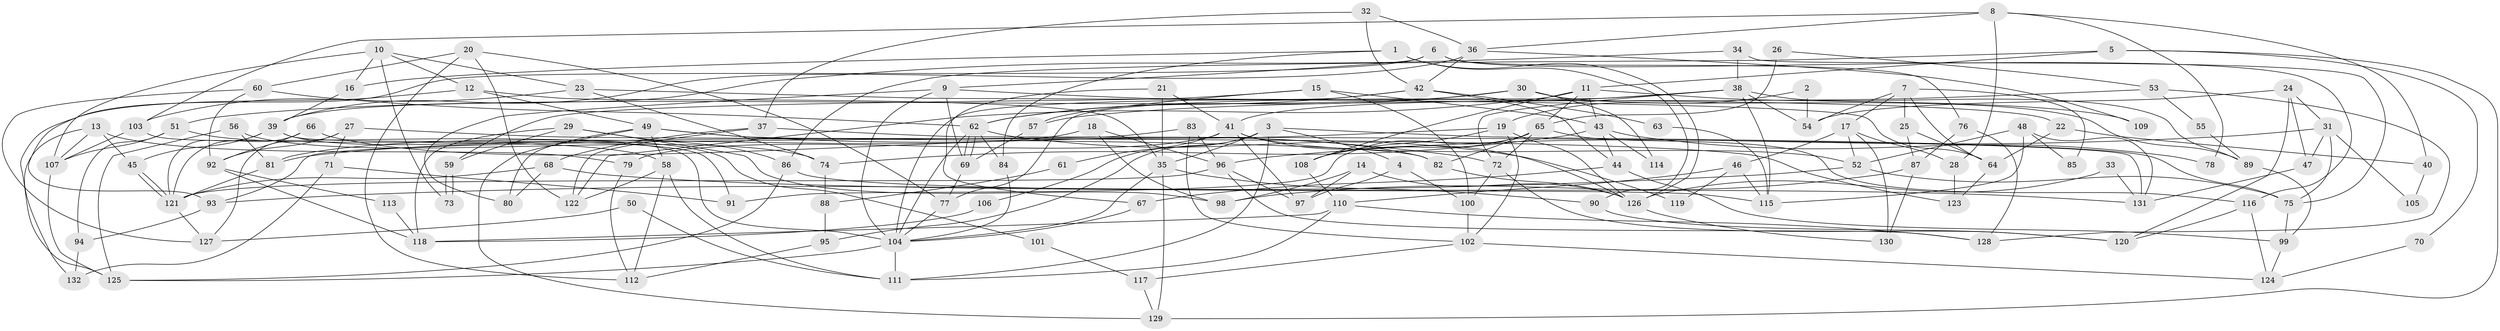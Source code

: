 // coarse degree distribution, {6: 0.175, 4: 0.075, 5: 0.1, 9: 0.075, 8: 0.125, 10: 0.1, 3: 0.075, 7: 0.225, 11: 0.025, 12: 0.025}
// Generated by graph-tools (version 1.1) at 2025/37/03/04/25 23:37:01]
// undirected, 132 vertices, 264 edges
graph export_dot {
  node [color=gray90,style=filled];
  1;
  2;
  3;
  4;
  5;
  6;
  7;
  8;
  9;
  10;
  11;
  12;
  13;
  14;
  15;
  16;
  17;
  18;
  19;
  20;
  21;
  22;
  23;
  24;
  25;
  26;
  27;
  28;
  29;
  30;
  31;
  32;
  33;
  34;
  35;
  36;
  37;
  38;
  39;
  40;
  41;
  42;
  43;
  44;
  45;
  46;
  47;
  48;
  49;
  50;
  51;
  52;
  53;
  54;
  55;
  56;
  57;
  58;
  59;
  60;
  61;
  62;
  63;
  64;
  65;
  66;
  67;
  68;
  69;
  70;
  71;
  72;
  73;
  74;
  75;
  76;
  77;
  78;
  79;
  80;
  81;
  82;
  83;
  84;
  85;
  86;
  87;
  88;
  89;
  90;
  91;
  92;
  93;
  94;
  95;
  96;
  97;
  98;
  99;
  100;
  101;
  102;
  103;
  104;
  105;
  106;
  107;
  108;
  109;
  110;
  111;
  112;
  113;
  114;
  115;
  116;
  117;
  118;
  119;
  120;
  121;
  122;
  123;
  124;
  125;
  126;
  127;
  128;
  129;
  130;
  131;
  132;
  1 -- 84;
  1 -- 16;
  1 -- 90;
  1 -- 126;
  2 -- 54;
  2 -- 19;
  3 -- 4;
  3 -- 111;
  3 -- 35;
  3 -- 75;
  3 -- 95;
  3 -- 106;
  4 -- 97;
  4 -- 100;
  5 -- 86;
  5 -- 129;
  5 -- 11;
  5 -- 70;
  6 -- 9;
  6 -- 116;
  6 -- 76;
  6 -- 93;
  7 -- 17;
  7 -- 54;
  7 -- 25;
  7 -- 64;
  7 -- 85;
  8 -- 103;
  8 -- 36;
  8 -- 28;
  8 -- 40;
  8 -- 78;
  9 -- 104;
  9 -- 69;
  9 -- 22;
  9 -- 80;
  10 -- 23;
  10 -- 12;
  10 -- 16;
  10 -- 73;
  10 -- 107;
  11 -- 108;
  11 -- 43;
  11 -- 65;
  11 -- 109;
  11 -- 122;
  12 -- 49;
  12 -- 35;
  12 -- 125;
  13 -- 107;
  13 -- 45;
  13 -- 79;
  13 -- 132;
  14 -- 98;
  14 -- 126;
  14 -- 97;
  15 -- 43;
  15 -- 100;
  15 -- 57;
  15 -- 59;
  16 -- 39;
  17 -- 28;
  17 -- 130;
  17 -- 46;
  17 -- 52;
  18 -- 81;
  18 -- 96;
  18 -- 98;
  19 -- 126;
  19 -- 108;
  19 -- 81;
  19 -- 102;
  20 -- 122;
  20 -- 77;
  20 -- 60;
  20 -- 112;
  21 -- 41;
  21 -- 35;
  21 -- 67;
  22 -- 64;
  22 -- 40;
  23 -- 74;
  23 -- 103;
  23 -- 64;
  24 -- 47;
  24 -- 31;
  24 -- 54;
  24 -- 120;
  25 -- 64;
  25 -- 87;
  26 -- 53;
  26 -- 65;
  27 -- 92;
  27 -- 71;
  27 -- 123;
  27 -- 127;
  28 -- 123;
  29 -- 98;
  29 -- 59;
  29 -- 86;
  29 -- 118;
  30 -- 51;
  30 -- 62;
  30 -- 89;
  30 -- 114;
  31 -- 96;
  31 -- 75;
  31 -- 47;
  31 -- 105;
  32 -- 37;
  32 -- 36;
  32 -- 42;
  33 -- 126;
  33 -- 131;
  34 -- 75;
  34 -- 38;
  34 -- 39;
  35 -- 104;
  35 -- 90;
  35 -- 129;
  36 -- 42;
  36 -- 39;
  36 -- 109;
  37 -- 122;
  37 -- 68;
  37 -- 131;
  38 -- 72;
  38 -- 41;
  38 -- 54;
  38 -- 77;
  38 -- 89;
  38 -- 115;
  39 -- 121;
  39 -- 45;
  39 -- 91;
  39 -- 101;
  40 -- 105;
  41 -- 126;
  41 -- 79;
  41 -- 52;
  41 -- 61;
  41 -- 97;
  42 -- 62;
  42 -- 44;
  42 -- 63;
  42 -- 104;
  43 -- 44;
  43 -- 74;
  43 -- 78;
  43 -- 114;
  44 -- 99;
  44 -- 67;
  45 -- 121;
  45 -- 121;
  46 -- 115;
  46 -- 110;
  46 -- 119;
  47 -- 131;
  48 -- 52;
  48 -- 115;
  48 -- 85;
  48 -- 131;
  49 -- 72;
  49 -- 80;
  49 -- 58;
  49 -- 82;
  49 -- 129;
  50 -- 127;
  50 -- 111;
  51 -- 107;
  51 -- 58;
  51 -- 94;
  52 -- 75;
  52 -- 93;
  53 -- 57;
  53 -- 128;
  53 -- 55;
  55 -- 89;
  56 -- 125;
  56 -- 81;
  56 -- 74;
  57 -- 69;
  58 -- 111;
  58 -- 112;
  58 -- 122;
  59 -- 73;
  59 -- 73;
  60 -- 62;
  60 -- 92;
  60 -- 127;
  61 -- 88;
  62 -- 69;
  62 -- 69;
  62 -- 104;
  62 -- 84;
  62 -- 119;
  63 -- 115;
  64 -- 123;
  65 -- 116;
  65 -- 72;
  65 -- 82;
  65 -- 91;
  65 -- 108;
  66 -- 82;
  66 -- 121;
  66 -- 92;
  67 -- 104;
  68 -- 131;
  68 -- 121;
  68 -- 80;
  69 -- 77;
  70 -- 124;
  71 -- 132;
  71 -- 91;
  72 -- 120;
  72 -- 100;
  74 -- 88;
  75 -- 99;
  76 -- 128;
  76 -- 87;
  77 -- 104;
  79 -- 112;
  81 -- 121;
  82 -- 126;
  83 -- 96;
  83 -- 93;
  83 -- 102;
  84 -- 104;
  86 -- 125;
  86 -- 115;
  87 -- 98;
  87 -- 130;
  88 -- 95;
  89 -- 99;
  90 -- 120;
  92 -- 113;
  92 -- 118;
  93 -- 94;
  94 -- 132;
  95 -- 112;
  96 -- 97;
  96 -- 121;
  96 -- 128;
  99 -- 124;
  100 -- 102;
  101 -- 117;
  102 -- 117;
  102 -- 124;
  103 -- 107;
  103 -- 104;
  104 -- 111;
  104 -- 125;
  106 -- 118;
  107 -- 125;
  108 -- 110;
  110 -- 118;
  110 -- 111;
  110 -- 128;
  113 -- 118;
  116 -- 124;
  116 -- 120;
  117 -- 129;
  121 -- 127;
  126 -- 130;
}
